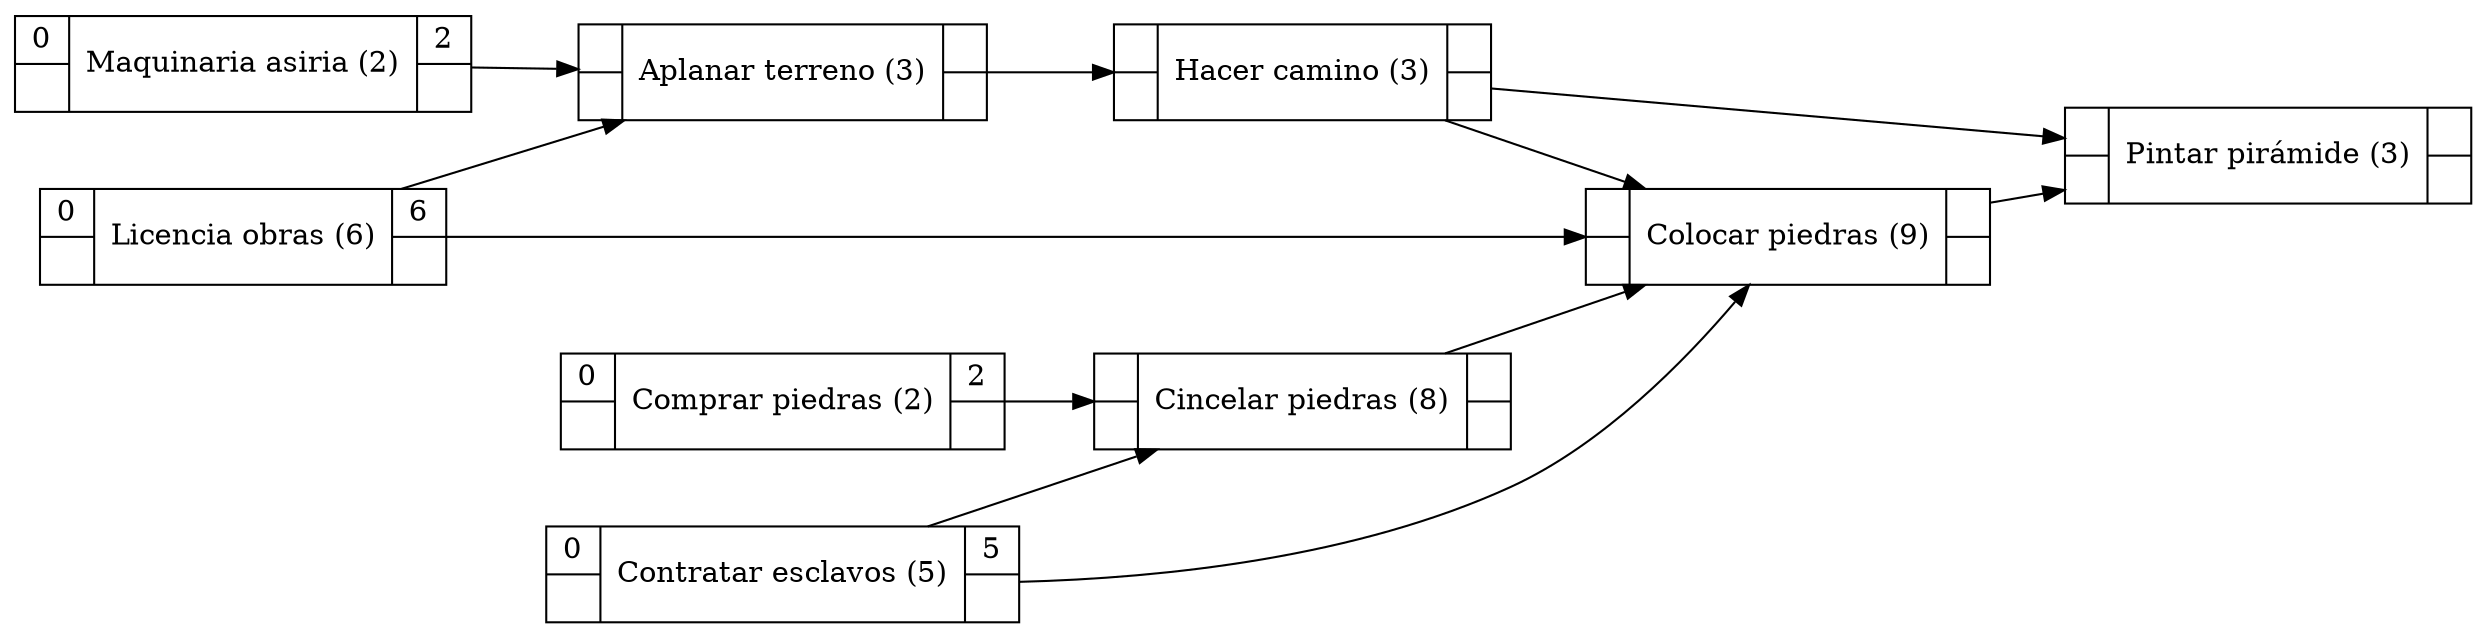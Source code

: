 digraph {
    graph [pad="0.1", nodesep=".5", ranksep=".5"];
    rankdir=LR
    node [shape=record, width = .5];

    p1 [label="{{0 |  }  | { Licencia obras (6) }        | {6 | }}"]
    p2 [label="{{  |  }  | { Aplanar terreno (3) }       | {  | }}"]
    p3 [label="{{  |  }  | { Hacer camino (3) }          | {  | }}"]
    p4 [label="{{0 |  }  | { Comprar piedras (2) }       | {2 | }}"]
    p5 [label="{{  |  }  | { Cincelar piedras (8) }      | {  | }}"]
    p6 [label="{{  |  }  | { Colocar piedras (9) }       | {  | }}"]
    p7 [label="{{  |  }  | { Pintar pirámide (3) }       | {  | }}"]
    p8 [label="{{0 |  }  | { Maquinaria asiria (2) }     | {2 | }}"]
    p9 [label="{{0 |  }  | { Contratar esclavos (5) }    | {5 | }}"]

    p1 -> p2 -> p3
    p4 -> p5
    p1 -> p6
    p3 -> p6
    p5 -> p6
    p6 -> p7
    p3 -> p7
    p8 -> p2
    p9 -> p6
    p9 -> p5
}
